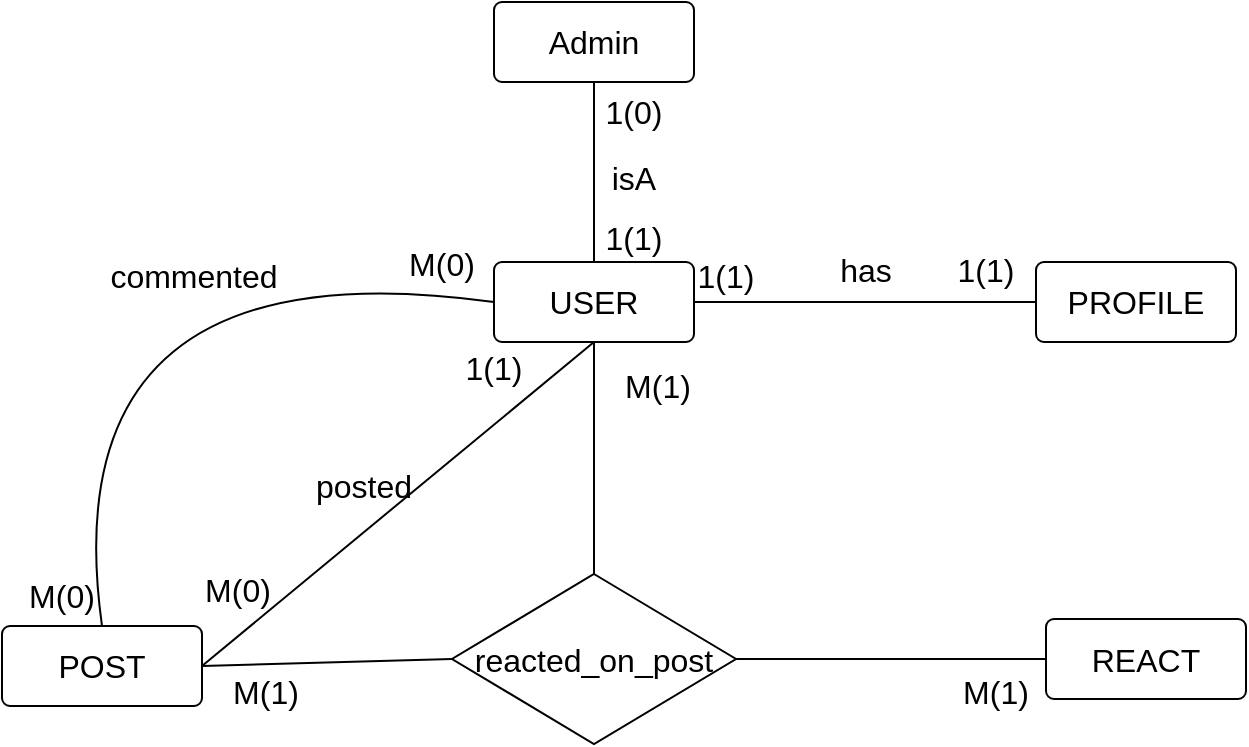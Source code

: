 <mxfile version="22.1.15" type="github" pages="2">
  <diagram name="E/R Diagram" id="e-kSMlQygBdRhabFYkxA">
    <mxGraphModel dx="1275" dy="483" grid="0" gridSize="10" guides="1" tooltips="1" connect="1" arrows="1" fold="1" page="0" pageScale="1" pageWidth="827" pageHeight="1169" math="0" shadow="0">
      <root>
        <mxCell id="0" />
        <mxCell id="1" parent="0" />
        <mxCell id="X_2Rxu_jYfAB1tPDHrxQ-3" value="USER" style="rounded=1;arcSize=10;whiteSpace=wrap;html=1;align=center;fontSize=16;" parent="1" vertex="1">
          <mxGeometry x="16" y="133" width="100" height="40" as="geometry" />
        </mxCell>
        <mxCell id="X_2Rxu_jYfAB1tPDHrxQ-4" value="PROFILE" style="rounded=1;arcSize=10;whiteSpace=wrap;html=1;align=center;fontSize=16;" parent="1" vertex="1">
          <mxGeometry x="287" y="133" width="100" height="40" as="geometry" />
        </mxCell>
        <mxCell id="X_2Rxu_jYfAB1tPDHrxQ-7" value="" style="endArrow=none;html=1;rounded=0;fontSize=12;startSize=8;endSize=8;curved=1;exitX=1;exitY=0.5;exitDx=0;exitDy=0;entryX=0;entryY=0.5;entryDx=0;entryDy=0;" parent="1" source="X_2Rxu_jYfAB1tPDHrxQ-3" target="X_2Rxu_jYfAB1tPDHrxQ-4" edge="1">
          <mxGeometry relative="1" as="geometry">
            <mxPoint x="114" y="266" as="sourcePoint" />
            <mxPoint x="274" y="266" as="targetPoint" />
          </mxGeometry>
        </mxCell>
        <mxCell id="X_2Rxu_jYfAB1tPDHrxQ-8" value="POST" style="rounded=1;arcSize=10;whiteSpace=wrap;html=1;align=center;fontSize=16;" parent="1" vertex="1">
          <mxGeometry x="-230" y="315" width="100" height="40" as="geometry" />
        </mxCell>
        <mxCell id="X_2Rxu_jYfAB1tPDHrxQ-9" value="" style="endArrow=none;html=1;rounded=0;fontSize=12;startSize=8;endSize=8;curved=1;exitX=0.5;exitY=1;exitDx=0;exitDy=0;entryX=1;entryY=0.5;entryDx=0;entryDy=0;" parent="1" source="X_2Rxu_jYfAB1tPDHrxQ-3" target="X_2Rxu_jYfAB1tPDHrxQ-8" edge="1">
          <mxGeometry relative="1" as="geometry">
            <mxPoint x="114" y="266" as="sourcePoint" />
            <mxPoint x="55" y="345" as="targetPoint" />
          </mxGeometry>
        </mxCell>
        <mxCell id="X_2Rxu_jYfAB1tPDHrxQ-10" value="REACT" style="rounded=1;arcSize=10;whiteSpace=wrap;html=1;align=center;fontSize=16;" parent="1" vertex="1">
          <mxGeometry x="292" y="311.5" width="100" height="40" as="geometry" />
        </mxCell>
        <mxCell id="X_2Rxu_jYfAB1tPDHrxQ-26" value="has" style="text;html=1;strokeColor=none;fillColor=none;align=center;verticalAlign=middle;whiteSpace=wrap;rounded=0;fontSize=16;" parent="1" vertex="1">
          <mxGeometry x="172" y="122" width="60" height="30" as="geometry" />
        </mxCell>
        <mxCell id="X_2Rxu_jYfAB1tPDHrxQ-28" value="1(1)" style="text;html=1;strokeColor=none;fillColor=none;align=center;verticalAlign=middle;whiteSpace=wrap;rounded=0;fontSize=16;" parent="1" vertex="1">
          <mxGeometry x="232" y="122" width="60" height="30" as="geometry" />
        </mxCell>
        <mxCell id="X_2Rxu_jYfAB1tPDHrxQ-29" value="1(1)" style="text;html=1;strokeColor=none;fillColor=none;align=center;verticalAlign=middle;whiteSpace=wrap;rounded=0;fontSize=16;" parent="1" vertex="1">
          <mxGeometry x="102" y="125" width="60" height="30" as="geometry" />
        </mxCell>
        <mxCell id="X_2Rxu_jYfAB1tPDHrxQ-30" value="posted" style="text;html=1;strokeColor=none;fillColor=none;align=center;verticalAlign=middle;whiteSpace=wrap;rounded=0;fontSize=16;" parent="1" vertex="1">
          <mxGeometry x="-79" y="230" width="60" height="30" as="geometry" />
        </mxCell>
        <mxCell id="X_2Rxu_jYfAB1tPDHrxQ-31" value="M(0)" style="text;html=1;strokeColor=none;fillColor=none;align=center;verticalAlign=middle;whiteSpace=wrap;rounded=0;fontSize=16;" parent="1" vertex="1">
          <mxGeometry x="-142" y="281.5" width="60" height="30" as="geometry" />
        </mxCell>
        <mxCell id="X_2Rxu_jYfAB1tPDHrxQ-42" value="reacted_on_post" style="shape=rhombus;perimeter=rhombusPerimeter;whiteSpace=wrap;html=1;align=center;fontSize=16;" parent="1" vertex="1">
          <mxGeometry x="-5" y="289" width="142" height="85" as="geometry" />
        </mxCell>
        <mxCell id="X_2Rxu_jYfAB1tPDHrxQ-44" value="" style="endArrow=none;html=1;rounded=0;fontSize=12;startSize=8;endSize=8;curved=1;exitX=1;exitY=0.5;exitDx=0;exitDy=0;entryX=0;entryY=0.5;entryDx=0;entryDy=0;" parent="1" source="X_2Rxu_jYfAB1tPDHrxQ-8" target="X_2Rxu_jYfAB1tPDHrxQ-42" edge="1">
          <mxGeometry relative="1" as="geometry">
            <mxPoint x="-344" y="504" as="sourcePoint" />
            <mxPoint x="-184" y="504" as="targetPoint" />
          </mxGeometry>
        </mxCell>
        <mxCell id="X_2Rxu_jYfAB1tPDHrxQ-45" value="" style="endArrow=none;html=1;rounded=0;fontSize=12;startSize=8;endSize=8;curved=1;exitX=1;exitY=0.5;exitDx=0;exitDy=0;entryX=0;entryY=0.5;entryDx=0;entryDy=0;" parent="1" source="X_2Rxu_jYfAB1tPDHrxQ-42" target="X_2Rxu_jYfAB1tPDHrxQ-10" edge="1">
          <mxGeometry relative="1" as="geometry">
            <mxPoint x="-10" y="355" as="sourcePoint" />
            <mxPoint x="150" y="355" as="targetPoint" />
          </mxGeometry>
        </mxCell>
        <mxCell id="X_2Rxu_jYfAB1tPDHrxQ-48" value="" style="endArrow=none;html=1;rounded=0;fontSize=12;startSize=8;endSize=8;curved=1;exitX=0.5;exitY=0;exitDx=0;exitDy=0;entryX=0.5;entryY=1;entryDx=0;entryDy=0;" parent="1" source="X_2Rxu_jYfAB1tPDHrxQ-42" target="X_2Rxu_jYfAB1tPDHrxQ-3" edge="1">
          <mxGeometry relative="1" as="geometry">
            <mxPoint x="-10" y="355" as="sourcePoint" />
            <mxPoint x="150" y="355" as="targetPoint" />
          </mxGeometry>
        </mxCell>
        <mxCell id="X_2Rxu_jYfAB1tPDHrxQ-50" value="M(1)" style="text;html=1;strokeColor=none;fillColor=none;align=center;verticalAlign=middle;whiteSpace=wrap;rounded=0;fontSize=16;" parent="1" vertex="1">
          <mxGeometry x="-128" y="333" width="60" height="30" as="geometry" />
        </mxCell>
        <mxCell id="X_2Rxu_jYfAB1tPDHrxQ-52" value="M(1)" style="text;html=1;strokeColor=none;fillColor=none;align=center;verticalAlign=middle;whiteSpace=wrap;rounded=0;fontSize=16;" parent="1" vertex="1">
          <mxGeometry x="237" y="333" width="60" height="30" as="geometry" />
        </mxCell>
        <mxCell id="X_2Rxu_jYfAB1tPDHrxQ-53" value="M(1)" style="text;html=1;strokeColor=none;fillColor=none;align=center;verticalAlign=middle;whiteSpace=wrap;rounded=0;fontSize=16;" parent="1" vertex="1">
          <mxGeometry x="68" y="180" width="60" height="30" as="geometry" />
        </mxCell>
        <mxCell id="X_2Rxu_jYfAB1tPDHrxQ-59" value="commented" style="text;html=1;strokeColor=none;fillColor=none;align=center;verticalAlign=middle;whiteSpace=wrap;rounded=0;fontSize=16;" parent="1" vertex="1">
          <mxGeometry x="-164" y="125" width="60" height="30" as="geometry" />
        </mxCell>
        <mxCell id="JVQoJ2h-iukKytFjK1zk-7" value="" style="endArrow=none;html=1;rounded=0;fontSize=12;startSize=8;endSize=8;curved=1;entryX=0;entryY=0.5;entryDx=0;entryDy=0;exitX=0.5;exitY=0;exitDx=0;exitDy=0;" parent="1" source="X_2Rxu_jYfAB1tPDHrxQ-8" target="X_2Rxu_jYfAB1tPDHrxQ-3" edge="1">
          <mxGeometry relative="1" as="geometry">
            <mxPoint x="-234" y="174.44" as="sourcePoint" />
            <mxPoint x="-74" y="174.44" as="targetPoint" />
            <Array as="points">
              <mxPoint x="-207" y="122" />
            </Array>
          </mxGeometry>
        </mxCell>
        <mxCell id="JVQoJ2h-iukKytFjK1zk-9" value="M(0)" style="text;html=1;strokeColor=none;fillColor=none;align=center;verticalAlign=middle;whiteSpace=wrap;rounded=0;fontSize=16;" parent="1" vertex="1">
          <mxGeometry x="-230" y="285" width="60" height="30" as="geometry" />
        </mxCell>
        <mxCell id="JVQoJ2h-iukKytFjK1zk-10" value="M(0)" style="text;html=1;strokeColor=none;fillColor=none;align=center;verticalAlign=middle;whiteSpace=wrap;rounded=0;fontSize=16;" parent="1" vertex="1">
          <mxGeometry x="-40" y="119" width="60" height="30" as="geometry" />
        </mxCell>
        <mxCell id="zRpj0uwyUc6nDoxIozHz-1" value="1(1)" style="text;html=1;strokeColor=none;fillColor=none;align=center;verticalAlign=middle;whiteSpace=wrap;rounded=0;fontSize=16;" parent="1" vertex="1">
          <mxGeometry x="-14" y="171" width="60" height="30" as="geometry" />
        </mxCell>
        <mxCell id="LKgk3-EVIMTc0eAD5UT9-1" value="" style="endArrow=none;html=1;rounded=0;fontSize=12;startSize=8;endSize=8;curved=1;exitX=0.5;exitY=0;exitDx=0;exitDy=0;entryX=0.5;entryY=1;entryDx=0;entryDy=0;" edge="1" parent="1" source="X_2Rxu_jYfAB1tPDHrxQ-3" target="LKgk3-EVIMTc0eAD5UT9-2">
          <mxGeometry relative="1" as="geometry">
            <mxPoint x="1" y="142" as="sourcePoint" />
            <mxPoint x="66" y="65" as="targetPoint" />
          </mxGeometry>
        </mxCell>
        <mxCell id="LKgk3-EVIMTc0eAD5UT9-2" value="Admin" style="rounded=1;arcSize=10;whiteSpace=wrap;html=1;align=center;fontSize=16;" vertex="1" parent="1">
          <mxGeometry x="16" y="3" width="100" height="40" as="geometry" />
        </mxCell>
        <mxCell id="LKgk3-EVIMTc0eAD5UT9-4" value="isA" style="text;html=1;strokeColor=none;fillColor=none;align=center;verticalAlign=middle;whiteSpace=wrap;rounded=0;fontSize=16;" vertex="1" parent="1">
          <mxGeometry x="56" y="76" width="60" height="30" as="geometry" />
        </mxCell>
        <mxCell id="LKgk3-EVIMTc0eAD5UT9-5" value="1(1)" style="text;html=1;strokeColor=none;fillColor=none;align=center;verticalAlign=middle;whiteSpace=wrap;rounded=0;fontSize=16;" vertex="1" parent="1">
          <mxGeometry x="56" y="106" width="60" height="30" as="geometry" />
        </mxCell>
        <mxCell id="LKgk3-EVIMTc0eAD5UT9-6" value="1(0)" style="text;html=1;strokeColor=none;fillColor=none;align=center;verticalAlign=middle;whiteSpace=wrap;rounded=0;fontSize=16;" vertex="1" parent="1">
          <mxGeometry x="56" y="43" width="60" height="30" as="geometry" />
        </mxCell>
      </root>
    </mxGraphModel>
  </diagram>
  <diagram id="opiZXIIFtujCiTkQ10Ds" name="Conceptual diagram">
    <mxGraphModel dx="1635" dy="1082" grid="1" gridSize="10" guides="1" tooltips="1" connect="1" arrows="1" fold="1" page="0" pageScale="1" pageWidth="827" pageHeight="1169" math="0" shadow="0">
      <root>
        <mxCell id="0" />
        <mxCell id="1" parent="0" />
        <mxCell id="zgBivezwztg3z0JNYk4G-1" value="USER" style="shape=table;startSize=30;container=1;collapsible=1;childLayout=tableLayout;fixedRows=1;rowLines=0;fontStyle=1;align=center;resizeLast=1;html=1;fontSize=16;" parent="1" vertex="1">
          <mxGeometry x="94" y="-29" width="180" height="240" as="geometry" />
        </mxCell>
        <mxCell id="zgBivezwztg3z0JNYk4G-2" value="" style="shape=tableRow;horizontal=0;startSize=0;swimlaneHead=0;swimlaneBody=0;fillColor=none;collapsible=0;dropTarget=0;points=[[0,0.5],[1,0.5]];portConstraint=eastwest;top=0;left=0;right=0;bottom=1;fontSize=16;" parent="zgBivezwztg3z0JNYk4G-1" vertex="1">
          <mxGeometry y="30" width="180" height="30" as="geometry" />
        </mxCell>
        <mxCell id="zgBivezwztg3z0JNYk4G-3" value="PK" style="shape=partialRectangle;connectable=0;fillColor=none;top=0;left=0;bottom=0;right=0;fontStyle=1;overflow=hidden;whiteSpace=wrap;html=1;fontSize=16;" parent="zgBivezwztg3z0JNYk4G-2" vertex="1">
          <mxGeometry width="30" height="30" as="geometry">
            <mxRectangle width="30" height="30" as="alternateBounds" />
          </mxGeometry>
        </mxCell>
        <mxCell id="zgBivezwztg3z0JNYk4G-4" value="#user_id" style="shape=partialRectangle;connectable=0;fillColor=none;top=0;left=0;bottom=0;right=0;align=left;spacingLeft=6;fontStyle=5;overflow=hidden;whiteSpace=wrap;html=1;fontSize=16;" parent="zgBivezwztg3z0JNYk4G-2" vertex="1">
          <mxGeometry x="30" width="150" height="30" as="geometry">
            <mxRectangle width="150" height="30" as="alternateBounds" />
          </mxGeometry>
        </mxCell>
        <mxCell id="zgBivezwztg3z0JNYk4G-5" value="" style="shape=tableRow;horizontal=0;startSize=0;swimlaneHead=0;swimlaneBody=0;fillColor=none;collapsible=0;dropTarget=0;points=[[0,0.5],[1,0.5]];portConstraint=eastwest;top=0;left=0;right=0;bottom=0;fontSize=16;" parent="zgBivezwztg3z0JNYk4G-1" vertex="1">
          <mxGeometry y="60" width="180" height="30" as="geometry" />
        </mxCell>
        <mxCell id="zgBivezwztg3z0JNYk4G-6" value="" style="shape=partialRectangle;connectable=0;fillColor=none;top=0;left=0;bottom=0;right=0;editable=1;overflow=hidden;whiteSpace=wrap;html=1;fontSize=16;" parent="zgBivezwztg3z0JNYk4G-5" vertex="1">
          <mxGeometry width="30" height="30" as="geometry">
            <mxRectangle width="30" height="30" as="alternateBounds" />
          </mxGeometry>
        </mxCell>
        <mxCell id="zgBivezwztg3z0JNYk4G-7" value="email" style="shape=partialRectangle;connectable=0;fillColor=none;top=0;left=0;bottom=0;right=0;align=left;spacingLeft=6;overflow=hidden;whiteSpace=wrap;html=1;fontSize=16;" parent="zgBivezwztg3z0JNYk4G-5" vertex="1">
          <mxGeometry x="30" width="150" height="30" as="geometry">
            <mxRectangle width="150" height="30" as="alternateBounds" />
          </mxGeometry>
        </mxCell>
        <mxCell id="zgBivezwztg3z0JNYk4G-8" value="" style="shape=tableRow;horizontal=0;startSize=0;swimlaneHead=0;swimlaneBody=0;fillColor=none;collapsible=0;dropTarget=0;points=[[0,0.5],[1,0.5]];portConstraint=eastwest;top=0;left=0;right=0;bottom=0;fontSize=16;" parent="zgBivezwztg3z0JNYk4G-1" vertex="1">
          <mxGeometry y="90" width="180" height="30" as="geometry" />
        </mxCell>
        <mxCell id="zgBivezwztg3z0JNYk4G-9" value="" style="shape=partialRectangle;connectable=0;fillColor=none;top=0;left=0;bottom=0;right=0;editable=1;overflow=hidden;whiteSpace=wrap;html=1;fontSize=16;" parent="zgBivezwztg3z0JNYk4G-8" vertex="1">
          <mxGeometry width="30" height="30" as="geometry">
            <mxRectangle width="30" height="30" as="alternateBounds" />
          </mxGeometry>
        </mxCell>
        <mxCell id="zgBivezwztg3z0JNYk4G-10" value="username" style="shape=partialRectangle;connectable=0;fillColor=none;top=0;left=0;bottom=0;right=0;align=left;spacingLeft=6;overflow=hidden;whiteSpace=wrap;html=1;fontSize=16;" parent="zgBivezwztg3z0JNYk4G-8" vertex="1">
          <mxGeometry x="30" width="150" height="30" as="geometry">
            <mxRectangle width="150" height="30" as="alternateBounds" />
          </mxGeometry>
        </mxCell>
        <mxCell id="zgBivezwztg3z0JNYk4G-11" value="" style="shape=tableRow;horizontal=0;startSize=0;swimlaneHead=0;swimlaneBody=0;fillColor=none;collapsible=0;dropTarget=0;points=[[0,0.5],[1,0.5]];portConstraint=eastwest;top=0;left=0;right=0;bottom=0;fontSize=16;" parent="zgBivezwztg3z0JNYk4G-1" vertex="1">
          <mxGeometry y="120" width="180" height="30" as="geometry" />
        </mxCell>
        <mxCell id="zgBivezwztg3z0JNYk4G-12" value="" style="shape=partialRectangle;connectable=0;fillColor=none;top=0;left=0;bottom=0;right=0;editable=1;overflow=hidden;whiteSpace=wrap;html=1;fontSize=16;" parent="zgBivezwztg3z0JNYk4G-11" vertex="1">
          <mxGeometry width="30" height="30" as="geometry">
            <mxRectangle width="30" height="30" as="alternateBounds" />
          </mxGeometry>
        </mxCell>
        <mxCell id="zgBivezwztg3z0JNYk4G-13" value="password" style="shape=partialRectangle;connectable=0;fillColor=none;top=0;left=0;bottom=0;right=0;align=left;spacingLeft=6;overflow=hidden;whiteSpace=wrap;html=1;fontSize=16;" parent="zgBivezwztg3z0JNYk4G-11" vertex="1">
          <mxGeometry x="30" width="150" height="30" as="geometry">
            <mxRectangle width="150" height="30" as="alternateBounds" />
          </mxGeometry>
        </mxCell>
        <mxCell id="zgBivezwztg3z0JNYk4G-15" value="" style="shape=tableRow;horizontal=0;startSize=0;swimlaneHead=0;swimlaneBody=0;fillColor=none;collapsible=0;dropTarget=0;points=[[0,0.5],[1,0.5]];portConstraint=eastwest;top=0;left=0;right=0;bottom=0;fontSize=16;" parent="zgBivezwztg3z0JNYk4G-1" vertex="1">
          <mxGeometry y="150" width="180" height="30" as="geometry" />
        </mxCell>
        <mxCell id="zgBivezwztg3z0JNYk4G-16" value="" style="shape=partialRectangle;connectable=0;fillColor=none;top=0;left=0;bottom=0;right=0;editable=1;overflow=hidden;fontSize=16;" parent="zgBivezwztg3z0JNYk4G-15" vertex="1">
          <mxGeometry width="30" height="30" as="geometry">
            <mxRectangle width="30" height="30" as="alternateBounds" />
          </mxGeometry>
        </mxCell>
        <mxCell id="zgBivezwztg3z0JNYk4G-17" value="phone_number" style="shape=partialRectangle;connectable=0;fillColor=none;top=0;left=0;bottom=0;right=0;align=left;spacingLeft=6;overflow=hidden;fontSize=16;" parent="zgBivezwztg3z0JNYk4G-15" vertex="1">
          <mxGeometry x="30" width="150" height="30" as="geometry">
            <mxRectangle width="150" height="30" as="alternateBounds" />
          </mxGeometry>
        </mxCell>
        <mxCell id="zgBivezwztg3z0JNYk4G-23" value="" style="shape=tableRow;horizontal=0;startSize=0;swimlaneHead=0;swimlaneBody=0;fillColor=none;collapsible=0;dropTarget=0;points=[[0,0.5],[1,0.5]];portConstraint=eastwest;top=0;left=0;right=0;bottom=0;fontSize=16;" parent="zgBivezwztg3z0JNYk4G-1" vertex="1">
          <mxGeometry y="180" width="180" height="30" as="geometry" />
        </mxCell>
        <mxCell id="zgBivezwztg3z0JNYk4G-24" value="" style="shape=partialRectangle;connectable=0;fillColor=none;top=0;left=0;bottom=0;right=0;editable=1;overflow=hidden;fontSize=16;" parent="zgBivezwztg3z0JNYk4G-23" vertex="1">
          <mxGeometry width="30" height="30" as="geometry">
            <mxRectangle width="30" height="30" as="alternateBounds" />
          </mxGeometry>
        </mxCell>
        <mxCell id="zgBivezwztg3z0JNYk4G-25" value="birth_date" style="shape=partialRectangle;connectable=0;fillColor=none;top=0;left=0;bottom=0;right=0;align=left;spacingLeft=6;overflow=hidden;fontSize=16;" parent="zgBivezwztg3z0JNYk4G-23" vertex="1">
          <mxGeometry x="30" width="150" height="30" as="geometry">
            <mxRectangle width="150" height="30" as="alternateBounds" />
          </mxGeometry>
        </mxCell>
        <mxCell id="zgBivezwztg3z0JNYk4G-27" value="" style="shape=tableRow;horizontal=0;startSize=0;swimlaneHead=0;swimlaneBody=0;fillColor=none;collapsible=0;dropTarget=0;points=[[0,0.5],[1,0.5]];portConstraint=eastwest;top=0;left=0;right=0;bottom=0;fontSize=16;" parent="zgBivezwztg3z0JNYk4G-1" vertex="1">
          <mxGeometry y="210" width="180" height="30" as="geometry" />
        </mxCell>
        <mxCell id="zgBivezwztg3z0JNYk4G-28" value="" style="shape=partialRectangle;connectable=0;fillColor=none;top=0;left=0;bottom=0;right=0;editable=1;overflow=hidden;fontSize=16;" parent="zgBivezwztg3z0JNYk4G-27" vertex="1">
          <mxGeometry width="30" height="30" as="geometry">
            <mxRectangle width="30" height="30" as="alternateBounds" />
          </mxGeometry>
        </mxCell>
        <mxCell id="zgBivezwztg3z0JNYk4G-29" value="sing_up_date" style="shape=partialRectangle;connectable=0;fillColor=none;top=0;left=0;bottom=0;right=0;align=left;spacingLeft=6;overflow=hidden;fontSize=16;" parent="zgBivezwztg3z0JNYk4G-27" vertex="1">
          <mxGeometry x="30" width="150" height="30" as="geometry">
            <mxRectangle width="150" height="30" as="alternateBounds" />
          </mxGeometry>
        </mxCell>
        <mxCell id="zgBivezwztg3z0JNYk4G-30" value="PROFILE" style="shape=table;startSize=30;container=1;collapsible=1;childLayout=tableLayout;fixedRows=1;rowLines=0;fontStyle=1;align=center;resizeLast=1;html=1;fontSize=16;" parent="1" vertex="1">
          <mxGeometry x="527" y="-29" width="180" height="180" as="geometry" />
        </mxCell>
        <mxCell id="zgBivezwztg3z0JNYk4G-31" value="" style="shape=tableRow;horizontal=0;startSize=0;swimlaneHead=0;swimlaneBody=0;fillColor=none;collapsible=0;dropTarget=0;points=[[0,0.5],[1,0.5]];portConstraint=eastwest;top=0;left=0;right=0;bottom=1;fontSize=16;" parent="zgBivezwztg3z0JNYk4G-30" vertex="1">
          <mxGeometry y="30" width="180" height="30" as="geometry" />
        </mxCell>
        <mxCell id="zgBivezwztg3z0JNYk4G-32" value="PK" style="shape=partialRectangle;connectable=0;fillColor=none;top=0;left=0;bottom=0;right=0;fontStyle=1;overflow=hidden;whiteSpace=wrap;html=1;fontSize=16;" parent="zgBivezwztg3z0JNYk4G-31" vertex="1">
          <mxGeometry width="30" height="30" as="geometry">
            <mxRectangle width="30" height="30" as="alternateBounds" />
          </mxGeometry>
        </mxCell>
        <mxCell id="zgBivezwztg3z0JNYk4G-33" value="#profile_id" style="shape=partialRectangle;connectable=0;fillColor=none;top=0;left=0;bottom=0;right=0;align=left;spacingLeft=6;fontStyle=5;overflow=hidden;whiteSpace=wrap;html=1;fontSize=16;" parent="zgBivezwztg3z0JNYk4G-31" vertex="1">
          <mxGeometry x="30" width="150" height="30" as="geometry">
            <mxRectangle width="150" height="30" as="alternateBounds" />
          </mxGeometry>
        </mxCell>
        <mxCell id="zgBivezwztg3z0JNYk4G-44" value="" style="shape=tableRow;horizontal=0;startSize=0;swimlaneHead=0;swimlaneBody=0;fillColor=none;collapsible=0;dropTarget=0;points=[[0,0.5],[1,0.5]];portConstraint=eastwest;top=0;left=0;right=0;bottom=0;fontSize=16;" parent="zgBivezwztg3z0JNYk4G-30" vertex="1">
          <mxGeometry y="60" width="180" height="30" as="geometry" />
        </mxCell>
        <mxCell id="zgBivezwztg3z0JNYk4G-45" value="FK" style="shape=partialRectangle;connectable=0;fillColor=none;top=0;left=0;bottom=0;right=0;fontStyle=0;overflow=hidden;whiteSpace=wrap;html=1;fontSize=16;" parent="zgBivezwztg3z0JNYk4G-44" vertex="1">
          <mxGeometry width="30" height="30" as="geometry">
            <mxRectangle width="30" height="30" as="alternateBounds" />
          </mxGeometry>
        </mxCell>
        <mxCell id="zgBivezwztg3z0JNYk4G-46" value="user_id" style="shape=partialRectangle;connectable=0;fillColor=none;top=0;left=0;bottom=0;right=0;align=left;spacingLeft=6;fontStyle=0;overflow=hidden;whiteSpace=wrap;html=1;fontSize=16;" parent="zgBivezwztg3z0JNYk4G-44" vertex="1">
          <mxGeometry x="30" width="150" height="30" as="geometry">
            <mxRectangle width="150" height="30" as="alternateBounds" />
          </mxGeometry>
        </mxCell>
        <mxCell id="zgBivezwztg3z0JNYk4G-37" value="" style="shape=tableRow;horizontal=0;startSize=0;swimlaneHead=0;swimlaneBody=0;fillColor=none;collapsible=0;dropTarget=0;points=[[0,0.5],[1,0.5]];portConstraint=eastwest;top=0;left=0;right=0;bottom=0;fontSize=16;" parent="zgBivezwztg3z0JNYk4G-30" vertex="1">
          <mxGeometry y="90" width="180" height="30" as="geometry" />
        </mxCell>
        <mxCell id="zgBivezwztg3z0JNYk4G-38" value="" style="shape=partialRectangle;connectable=0;fillColor=none;top=0;left=0;bottom=0;right=0;editable=1;overflow=hidden;whiteSpace=wrap;html=1;fontSize=16;" parent="zgBivezwztg3z0JNYk4G-37" vertex="1">
          <mxGeometry width="30" height="30" as="geometry">
            <mxRectangle width="30" height="30" as="alternateBounds" />
          </mxGeometry>
        </mxCell>
        <mxCell id="zgBivezwztg3z0JNYk4G-39" value="profile_pic" style="shape=partialRectangle;connectable=0;fillColor=none;top=0;left=0;bottom=0;right=0;align=left;spacingLeft=6;overflow=hidden;whiteSpace=wrap;html=1;fontSize=16;" parent="zgBivezwztg3z0JNYk4G-37" vertex="1">
          <mxGeometry x="30" width="150" height="30" as="geometry">
            <mxRectangle width="150" height="30" as="alternateBounds" />
          </mxGeometry>
        </mxCell>
        <mxCell id="zgBivezwztg3z0JNYk4G-48" value="" style="shape=tableRow;horizontal=0;startSize=0;swimlaneHead=0;swimlaneBody=0;fillColor=none;collapsible=0;dropTarget=0;points=[[0,0.5],[1,0.5]];portConstraint=eastwest;top=0;left=0;right=0;bottom=0;fontSize=16;" parent="zgBivezwztg3z0JNYk4G-30" vertex="1">
          <mxGeometry y="120" width="180" height="30" as="geometry" />
        </mxCell>
        <mxCell id="zgBivezwztg3z0JNYk4G-49" value="" style="shape=partialRectangle;connectable=0;fillColor=none;top=0;left=0;bottom=0;right=0;editable=1;overflow=hidden;fontSize=16;" parent="zgBivezwztg3z0JNYk4G-48" vertex="1">
          <mxGeometry width="30" height="30" as="geometry">
            <mxRectangle width="30" height="30" as="alternateBounds" />
          </mxGeometry>
        </mxCell>
        <mxCell id="zgBivezwztg3z0JNYk4G-50" value="cover_pic" style="shape=partialRectangle;connectable=0;fillColor=none;top=0;left=0;bottom=0;right=0;align=left;spacingLeft=6;overflow=hidden;fontSize=16;" parent="zgBivezwztg3z0JNYk4G-48" vertex="1">
          <mxGeometry x="30" width="150" height="30" as="geometry">
            <mxRectangle width="150" height="30" as="alternateBounds" />
          </mxGeometry>
        </mxCell>
        <mxCell id="zgBivezwztg3z0JNYk4G-40" value="" style="shape=tableRow;horizontal=0;startSize=0;swimlaneHead=0;swimlaneBody=0;fillColor=none;collapsible=0;dropTarget=0;points=[[0,0.5],[1,0.5]];portConstraint=eastwest;top=0;left=0;right=0;bottom=0;fontSize=16;" parent="zgBivezwztg3z0JNYk4G-30" vertex="1">
          <mxGeometry y="150" width="180" height="30" as="geometry" />
        </mxCell>
        <mxCell id="zgBivezwztg3z0JNYk4G-41" value="" style="shape=partialRectangle;connectable=0;fillColor=none;top=0;left=0;bottom=0;right=0;editable=1;overflow=hidden;whiteSpace=wrap;html=1;fontSize=16;" parent="zgBivezwztg3z0JNYk4G-40" vertex="1">
          <mxGeometry width="30" height="30" as="geometry">
            <mxRectangle width="30" height="30" as="alternateBounds" />
          </mxGeometry>
        </mxCell>
        <mxCell id="zgBivezwztg3z0JNYk4G-42" value="bio" style="shape=partialRectangle;connectable=0;fillColor=none;top=0;left=0;bottom=0;right=0;align=left;spacingLeft=6;overflow=hidden;whiteSpace=wrap;html=1;fontSize=16;" parent="zgBivezwztg3z0JNYk4G-40" vertex="1">
          <mxGeometry x="30" width="150" height="30" as="geometry">
            <mxRectangle width="150" height="30" as="alternateBounds" />
          </mxGeometry>
        </mxCell>
        <mxCell id="zgBivezwztg3z0JNYk4G-51" value="" style="endArrow=none;html=1;rounded=0;fontSize=12;startSize=8;endSize=8;curved=1;entryX=0;entryY=0.5;entryDx=0;entryDy=0;exitX=1;exitY=0.5;exitDx=0;exitDy=0;" parent="1" source="zgBivezwztg3z0JNYk4G-2" target="zgBivezwztg3z0JNYk4G-31" edge="1">
          <mxGeometry relative="1" as="geometry">
            <mxPoint x="130" y="76" as="sourcePoint" />
            <mxPoint x="290" y="76" as="targetPoint" />
          </mxGeometry>
        </mxCell>
        <mxCell id="zgBivezwztg3z0JNYk4G-53" value="X" style="text;html=1;strokeColor=none;fillColor=none;align=center;verticalAlign=middle;whiteSpace=wrap;rounded=0;fontSize=20;spacing=2;" parent="1" vertex="1">
          <mxGeometry x="495" y="3" width="60" height="30" as="geometry" />
        </mxCell>
        <mxCell id="pfiglTzFrnK8lW_CnNaW-1" value="POST" style="shape=table;startSize=30;container=1;collapsible=1;childLayout=tableLayout;fixedRows=1;rowLines=0;fontStyle=1;align=center;resizeLast=1;html=1;fontSize=16;" parent="1" vertex="1">
          <mxGeometry x="-330" y="262" width="180" height="180" as="geometry" />
        </mxCell>
        <mxCell id="pfiglTzFrnK8lW_CnNaW-2" value="" style="shape=tableRow;horizontal=0;startSize=0;swimlaneHead=0;swimlaneBody=0;fillColor=none;collapsible=0;dropTarget=0;points=[[0,0.5],[1,0.5]];portConstraint=eastwest;top=0;left=0;right=0;bottom=1;fontSize=16;" parent="pfiglTzFrnK8lW_CnNaW-1" vertex="1">
          <mxGeometry y="30" width="180" height="30" as="geometry" />
        </mxCell>
        <mxCell id="pfiglTzFrnK8lW_CnNaW-3" value="PK" style="shape=partialRectangle;connectable=0;fillColor=none;top=0;left=0;bottom=0;right=0;fontStyle=1;overflow=hidden;whiteSpace=wrap;html=1;fontSize=16;" parent="pfiglTzFrnK8lW_CnNaW-2" vertex="1">
          <mxGeometry width="30" height="30" as="geometry">
            <mxRectangle width="30" height="30" as="alternateBounds" />
          </mxGeometry>
        </mxCell>
        <mxCell id="pfiglTzFrnK8lW_CnNaW-4" value="#post_id" style="shape=partialRectangle;connectable=0;fillColor=none;top=0;left=0;bottom=0;right=0;align=left;spacingLeft=6;fontStyle=5;overflow=hidden;whiteSpace=wrap;html=1;fontSize=16;" parent="pfiglTzFrnK8lW_CnNaW-2" vertex="1">
          <mxGeometry x="30" width="150" height="30" as="geometry">
            <mxRectangle width="150" height="30" as="alternateBounds" />
          </mxGeometry>
        </mxCell>
        <mxCell id="pfiglTzFrnK8lW_CnNaW-15" value="" style="shape=tableRow;horizontal=0;startSize=0;swimlaneHead=0;swimlaneBody=0;fillColor=none;collapsible=0;dropTarget=0;points=[[0,0.5],[1,0.5]];portConstraint=eastwest;top=0;left=0;right=0;bottom=0;fontSize=16;" parent="pfiglTzFrnK8lW_CnNaW-1" vertex="1">
          <mxGeometry y="60" width="180" height="30" as="geometry" />
        </mxCell>
        <mxCell id="pfiglTzFrnK8lW_CnNaW-16" value="FK" style="shape=partialRectangle;connectable=0;fillColor=none;top=0;left=0;bottom=0;right=0;fontStyle=0;overflow=hidden;whiteSpace=wrap;html=1;fontSize=16;" parent="pfiglTzFrnK8lW_CnNaW-15" vertex="1">
          <mxGeometry width="30" height="30" as="geometry">
            <mxRectangle width="30" height="30" as="alternateBounds" />
          </mxGeometry>
        </mxCell>
        <mxCell id="pfiglTzFrnK8lW_CnNaW-17" value="user_id" style="shape=partialRectangle;connectable=0;fillColor=none;top=0;left=0;bottom=0;right=0;align=left;spacingLeft=6;fontStyle=0;overflow=hidden;whiteSpace=wrap;html=1;fontSize=16;" parent="pfiglTzFrnK8lW_CnNaW-15" vertex="1">
          <mxGeometry x="30" width="150" height="30" as="geometry">
            <mxRectangle width="150" height="30" as="alternateBounds" />
          </mxGeometry>
        </mxCell>
        <mxCell id="E0z2lbYZphScqMj4fw0K-27" value="" style="shape=tableRow;horizontal=0;startSize=0;swimlaneHead=0;swimlaneBody=0;fillColor=none;collapsible=0;dropTarget=0;points=[[0,0.5],[1,0.5]];portConstraint=eastwest;top=0;left=0;right=0;bottom=0;fontSize=16;" parent="pfiglTzFrnK8lW_CnNaW-1" vertex="1">
          <mxGeometry y="90" width="180" height="30" as="geometry" />
        </mxCell>
        <mxCell id="E0z2lbYZphScqMj4fw0K-28" value="" style="shape=partialRectangle;connectable=0;fillColor=none;top=0;left=0;bottom=0;right=0;editable=1;overflow=hidden;fontSize=16;" parent="E0z2lbYZphScqMj4fw0K-27" vertex="1">
          <mxGeometry width="30" height="30" as="geometry">
            <mxRectangle width="30" height="30" as="alternateBounds" />
          </mxGeometry>
        </mxCell>
        <mxCell id="E0z2lbYZphScqMj4fw0K-29" value="post_description" style="shape=partialRectangle;connectable=0;fillColor=none;top=0;left=0;bottom=0;right=0;align=left;spacingLeft=6;overflow=hidden;fontSize=16;" parent="E0z2lbYZphScqMj4fw0K-27" vertex="1">
          <mxGeometry x="30" width="150" height="30" as="geometry">
            <mxRectangle width="150" height="30" as="alternateBounds" />
          </mxGeometry>
        </mxCell>
        <mxCell id="pfiglTzFrnK8lW_CnNaW-5" value="" style="shape=tableRow;horizontal=0;startSize=0;swimlaneHead=0;swimlaneBody=0;fillColor=none;collapsible=0;dropTarget=0;points=[[0,0.5],[1,0.5]];portConstraint=eastwest;top=0;left=0;right=0;bottom=0;fontSize=16;" parent="pfiglTzFrnK8lW_CnNaW-1" vertex="1">
          <mxGeometry y="120" width="180" height="30" as="geometry" />
        </mxCell>
        <mxCell id="pfiglTzFrnK8lW_CnNaW-6" value="" style="shape=partialRectangle;connectable=0;fillColor=none;top=0;left=0;bottom=0;right=0;editable=1;overflow=hidden;whiteSpace=wrap;html=1;fontSize=16;" parent="pfiglTzFrnK8lW_CnNaW-5" vertex="1">
          <mxGeometry width="30" height="30" as="geometry">
            <mxRectangle width="30" height="30" as="alternateBounds" />
          </mxGeometry>
        </mxCell>
        <mxCell id="pfiglTzFrnK8lW_CnNaW-7" value="post_pic" style="shape=partialRectangle;connectable=0;fillColor=none;top=0;left=0;bottom=0;right=0;align=left;spacingLeft=6;overflow=hidden;whiteSpace=wrap;html=1;fontSize=16;" parent="pfiglTzFrnK8lW_CnNaW-5" vertex="1">
          <mxGeometry x="30" width="150" height="30" as="geometry">
            <mxRectangle width="150" height="30" as="alternateBounds" />
          </mxGeometry>
        </mxCell>
        <mxCell id="pfiglTzFrnK8lW_CnNaW-8" value="" style="shape=tableRow;horizontal=0;startSize=0;swimlaneHead=0;swimlaneBody=0;fillColor=none;collapsible=0;dropTarget=0;points=[[0,0.5],[1,0.5]];portConstraint=eastwest;top=0;left=0;right=0;bottom=0;fontSize=16;" parent="pfiglTzFrnK8lW_CnNaW-1" vertex="1">
          <mxGeometry y="150" width="180" height="30" as="geometry" />
        </mxCell>
        <mxCell id="pfiglTzFrnK8lW_CnNaW-9" value="" style="shape=partialRectangle;connectable=0;fillColor=none;top=0;left=0;bottom=0;right=0;editable=1;overflow=hidden;whiteSpace=wrap;html=1;fontSize=16;" parent="pfiglTzFrnK8lW_CnNaW-8" vertex="1">
          <mxGeometry width="30" height="30" as="geometry">
            <mxRectangle width="30" height="30" as="alternateBounds" />
          </mxGeometry>
        </mxCell>
        <mxCell id="pfiglTzFrnK8lW_CnNaW-10" value="post_date" style="shape=partialRectangle;connectable=0;fillColor=none;top=0;left=0;bottom=0;right=0;align=left;spacingLeft=6;overflow=hidden;whiteSpace=wrap;html=1;fontSize=16;" parent="pfiglTzFrnK8lW_CnNaW-8" vertex="1">
          <mxGeometry x="30" width="150" height="30" as="geometry">
            <mxRectangle width="150" height="30" as="alternateBounds" />
          </mxGeometry>
        </mxCell>
        <mxCell id="E0z2lbYZphScqMj4fw0K-1" value="COMMENT" style="shape=table;startSize=30;container=1;collapsible=1;childLayout=tableLayout;fixedRows=1;rowLines=0;fontStyle=1;align=center;resizeLast=1;html=1;fontSize=16;" parent="1" vertex="1">
          <mxGeometry x="-330" y="-29" width="180" height="176.438" as="geometry" />
        </mxCell>
        <mxCell id="E0z2lbYZphScqMj4fw0K-2" value="" style="shape=tableRow;horizontal=0;startSize=0;swimlaneHead=0;swimlaneBody=0;fillColor=none;collapsible=0;dropTarget=0;points=[[0,0.5],[1,0.5]];portConstraint=eastwest;top=0;left=0;right=0;bottom=1;fontSize=16;" parent="E0z2lbYZphScqMj4fw0K-1" vertex="1">
          <mxGeometry y="30" width="180" height="30" as="geometry" />
        </mxCell>
        <mxCell id="E0z2lbYZphScqMj4fw0K-3" value="PK" style="shape=partialRectangle;connectable=0;fillColor=none;top=0;left=0;bottom=0;right=0;fontStyle=1;overflow=hidden;whiteSpace=wrap;html=1;fontSize=16;" parent="E0z2lbYZphScqMj4fw0K-2" vertex="1">
          <mxGeometry width="30" height="30" as="geometry">
            <mxRectangle width="30" height="30" as="alternateBounds" />
          </mxGeometry>
        </mxCell>
        <mxCell id="E0z2lbYZphScqMj4fw0K-4" value="#comm_id" style="shape=partialRectangle;connectable=0;fillColor=none;top=0;left=0;bottom=0;right=0;align=left;spacingLeft=6;fontStyle=5;overflow=hidden;whiteSpace=wrap;html=1;fontSize=16;" parent="E0z2lbYZphScqMj4fw0K-2" vertex="1">
          <mxGeometry x="30" width="150" height="30" as="geometry">
            <mxRectangle width="150" height="30" as="alternateBounds" />
          </mxGeometry>
        </mxCell>
        <mxCell id="E0z2lbYZphScqMj4fw0K-15" value="" style="shape=tableRow;horizontal=0;startSize=0;swimlaneHead=0;swimlaneBody=0;fillColor=none;collapsible=0;dropTarget=0;points=[[0,0.5],[1,0.5]];portConstraint=eastwest;top=0;left=0;right=0;bottom=0;fontSize=16;" parent="E0z2lbYZphScqMj4fw0K-1" vertex="1">
          <mxGeometry y="60" width="180" height="30" as="geometry" />
        </mxCell>
        <mxCell id="E0z2lbYZphScqMj4fw0K-16" value="FK" style="shape=partialRectangle;connectable=0;fillColor=none;top=0;left=0;bottom=0;right=0;fontStyle=0;overflow=hidden;whiteSpace=wrap;html=1;fontSize=16;" parent="E0z2lbYZphScqMj4fw0K-15" vertex="1">
          <mxGeometry width="30" height="30" as="geometry">
            <mxRectangle width="30" height="30" as="alternateBounds" />
          </mxGeometry>
        </mxCell>
        <mxCell id="E0z2lbYZphScqMj4fw0K-17" value="user_id" style="shape=partialRectangle;connectable=0;fillColor=none;top=0;left=0;bottom=0;right=0;align=left;spacingLeft=6;fontStyle=0;overflow=hidden;whiteSpace=wrap;html=1;fontSize=16;" parent="E0z2lbYZphScqMj4fw0K-15" vertex="1">
          <mxGeometry x="30" width="150" height="30" as="geometry">
            <mxRectangle width="150" height="30" as="alternateBounds" />
          </mxGeometry>
        </mxCell>
        <mxCell id="E0z2lbYZphScqMj4fw0K-19" value="" style="shape=tableRow;horizontal=0;startSize=0;swimlaneHead=0;swimlaneBody=0;fillColor=none;collapsible=0;dropTarget=0;points=[[0,0.5],[1,0.5]];portConstraint=eastwest;top=0;left=0;right=0;bottom=0;fontSize=16;" parent="E0z2lbYZphScqMj4fw0K-1" vertex="1">
          <mxGeometry y="90" width="180" height="30" as="geometry" />
        </mxCell>
        <mxCell id="E0z2lbYZphScqMj4fw0K-20" value="FK" style="shape=partialRectangle;connectable=0;fillColor=none;top=0;left=0;bottom=0;right=0;fontStyle=0;overflow=hidden;whiteSpace=wrap;html=1;fontSize=16;" parent="E0z2lbYZphScqMj4fw0K-19" vertex="1">
          <mxGeometry width="30" height="30" as="geometry">
            <mxRectangle width="30" height="30" as="alternateBounds" />
          </mxGeometry>
        </mxCell>
        <mxCell id="E0z2lbYZphScqMj4fw0K-21" value="post_id" style="shape=partialRectangle;connectable=0;fillColor=none;top=0;left=0;bottom=0;right=0;align=left;spacingLeft=6;fontStyle=0;overflow=hidden;whiteSpace=wrap;html=1;fontSize=16;" parent="E0z2lbYZphScqMj4fw0K-19" vertex="1">
          <mxGeometry x="30" width="150" height="30" as="geometry">
            <mxRectangle width="150" height="30" as="alternateBounds" />
          </mxGeometry>
        </mxCell>
        <mxCell id="E0z2lbYZphScqMj4fw0K-5" value="" style="shape=tableRow;horizontal=0;startSize=0;swimlaneHead=0;swimlaneBody=0;fillColor=none;collapsible=0;dropTarget=0;points=[[0,0.5],[1,0.5]];portConstraint=eastwest;top=0;left=0;right=0;bottom=0;fontSize=16;" parent="E0z2lbYZphScqMj4fw0K-1" vertex="1">
          <mxGeometry y="120" width="180" height="26" as="geometry" />
        </mxCell>
        <mxCell id="E0z2lbYZphScqMj4fw0K-6" value="" style="shape=partialRectangle;connectable=0;fillColor=none;top=0;left=0;bottom=0;right=0;editable=1;overflow=hidden;whiteSpace=wrap;html=1;fontSize=16;" parent="E0z2lbYZphScqMj4fw0K-5" vertex="1">
          <mxGeometry width="30" height="26" as="geometry">
            <mxRectangle width="30" height="26" as="alternateBounds" />
          </mxGeometry>
        </mxCell>
        <mxCell id="E0z2lbYZphScqMj4fw0K-7" value="com_content" style="shape=partialRectangle;connectable=0;fillColor=none;top=0;left=0;bottom=0;right=0;align=left;spacingLeft=6;overflow=hidden;whiteSpace=wrap;html=1;fontSize=16;" parent="E0z2lbYZphScqMj4fw0K-5" vertex="1">
          <mxGeometry x="30" width="150" height="26" as="geometry">
            <mxRectangle width="150" height="26" as="alternateBounds" />
          </mxGeometry>
        </mxCell>
        <mxCell id="E0z2lbYZphScqMj4fw0K-11" value="" style="shape=tableRow;horizontal=0;startSize=0;swimlaneHead=0;swimlaneBody=0;fillColor=none;collapsible=0;dropTarget=0;points=[[0,0.5],[1,0.5]];portConstraint=eastwest;top=0;left=0;right=0;bottom=0;fontSize=16;" parent="E0z2lbYZphScqMj4fw0K-1" vertex="1">
          <mxGeometry y="146" width="180" height="30" as="geometry" />
        </mxCell>
        <mxCell id="E0z2lbYZphScqMj4fw0K-12" value="" style="shape=partialRectangle;connectable=0;fillColor=none;top=0;left=0;bottom=0;right=0;editable=1;overflow=hidden;whiteSpace=wrap;html=1;fontSize=16;" parent="E0z2lbYZphScqMj4fw0K-11" vertex="1">
          <mxGeometry width="30" height="30" as="geometry">
            <mxRectangle width="30" height="30" as="alternateBounds" />
          </mxGeometry>
        </mxCell>
        <mxCell id="E0z2lbYZphScqMj4fw0K-13" value="com_date" style="shape=partialRectangle;connectable=0;fillColor=none;top=0;left=0;bottom=0;right=0;align=left;spacingLeft=6;overflow=hidden;whiteSpace=wrap;html=1;fontSize=16;" parent="E0z2lbYZphScqMj4fw0K-11" vertex="1">
          <mxGeometry x="30" width="150" height="30" as="geometry">
            <mxRectangle width="150" height="30" as="alternateBounds" />
          </mxGeometry>
        </mxCell>
        <mxCell id="oMwCgnd7DUCWumNRikBZ-7" value="REACT" style="shape=table;startSize=30;container=1;collapsible=1;childLayout=tableLayout;fixedRows=1;rowLines=0;fontStyle=1;align=center;resizeLast=1;html=1;fontSize=16;" parent="1" vertex="1">
          <mxGeometry x="290" y="472" width="180" height="150" as="geometry" />
        </mxCell>
        <mxCell id="oMwCgnd7DUCWumNRikBZ-8" value="" style="shape=tableRow;horizontal=0;startSize=0;swimlaneHead=0;swimlaneBody=0;fillColor=none;collapsible=0;dropTarget=0;points=[[0,0.5],[1,0.5]];portConstraint=eastwest;top=0;left=0;right=0;bottom=1;fontSize=16;" parent="oMwCgnd7DUCWumNRikBZ-7" vertex="1">
          <mxGeometry y="30" width="180" height="30" as="geometry" />
        </mxCell>
        <mxCell id="oMwCgnd7DUCWumNRikBZ-9" value="PK" style="shape=partialRectangle;connectable=0;fillColor=none;top=0;left=0;bottom=0;right=0;fontStyle=1;overflow=hidden;whiteSpace=wrap;html=1;fontSize=16;" parent="oMwCgnd7DUCWumNRikBZ-8" vertex="1">
          <mxGeometry width="30" height="30" as="geometry">
            <mxRectangle width="30" height="30" as="alternateBounds" />
          </mxGeometry>
        </mxCell>
        <mxCell id="oMwCgnd7DUCWumNRikBZ-10" value="#react_id" style="shape=partialRectangle;connectable=0;fillColor=none;top=0;left=0;bottom=0;right=0;align=left;spacingLeft=6;fontStyle=5;overflow=hidden;whiteSpace=wrap;html=1;fontSize=16;" parent="oMwCgnd7DUCWumNRikBZ-8" vertex="1">
          <mxGeometry x="30" width="150" height="30" as="geometry">
            <mxRectangle width="150" height="30" as="alternateBounds" />
          </mxGeometry>
        </mxCell>
        <mxCell id="oMwCgnd7DUCWumNRikBZ-11" value="" style="shape=tableRow;horizontal=0;startSize=0;swimlaneHead=0;swimlaneBody=0;fillColor=none;collapsible=0;dropTarget=0;points=[[0,0.5],[1,0.5]];portConstraint=eastwest;top=0;left=0;right=0;bottom=0;fontSize=16;" parent="oMwCgnd7DUCWumNRikBZ-7" vertex="1">
          <mxGeometry y="60" width="180" height="30" as="geometry" />
        </mxCell>
        <mxCell id="oMwCgnd7DUCWumNRikBZ-12" value="" style="shape=partialRectangle;connectable=0;fillColor=none;top=0;left=0;bottom=0;right=0;editable=1;overflow=hidden;whiteSpace=wrap;html=1;fontSize=16;" parent="oMwCgnd7DUCWumNRikBZ-11" vertex="1">
          <mxGeometry width="30" height="30" as="geometry">
            <mxRectangle width="30" height="30" as="alternateBounds" />
          </mxGeometry>
        </mxCell>
        <mxCell id="oMwCgnd7DUCWumNRikBZ-13" value="react_name" style="shape=partialRectangle;connectable=0;fillColor=none;top=0;left=0;bottom=0;right=0;align=left;spacingLeft=6;overflow=hidden;whiteSpace=wrap;html=1;fontSize=16;" parent="oMwCgnd7DUCWumNRikBZ-11" vertex="1">
          <mxGeometry x="30" width="150" height="30" as="geometry">
            <mxRectangle width="150" height="30" as="alternateBounds" />
          </mxGeometry>
        </mxCell>
        <mxCell id="oMwCgnd7DUCWumNRikBZ-14" value="" style="shape=tableRow;horizontal=0;startSize=0;swimlaneHead=0;swimlaneBody=0;fillColor=none;collapsible=0;dropTarget=0;points=[[0,0.5],[1,0.5]];portConstraint=eastwest;top=0;left=0;right=0;bottom=0;fontSize=16;" parent="oMwCgnd7DUCWumNRikBZ-7" vertex="1">
          <mxGeometry y="90" width="180" height="30" as="geometry" />
        </mxCell>
        <mxCell id="oMwCgnd7DUCWumNRikBZ-15" value="" style="shape=partialRectangle;connectable=0;fillColor=none;top=0;left=0;bottom=0;right=0;editable=1;overflow=hidden;whiteSpace=wrap;html=1;fontSize=16;" parent="oMwCgnd7DUCWumNRikBZ-14" vertex="1">
          <mxGeometry width="30" height="30" as="geometry">
            <mxRectangle width="30" height="30" as="alternateBounds" />
          </mxGeometry>
        </mxCell>
        <mxCell id="oMwCgnd7DUCWumNRikBZ-16" value="react_color" style="shape=partialRectangle;connectable=0;fillColor=none;top=0;left=0;bottom=0;right=0;align=left;spacingLeft=6;overflow=hidden;whiteSpace=wrap;html=1;fontSize=16;" parent="oMwCgnd7DUCWumNRikBZ-14" vertex="1">
          <mxGeometry x="30" width="150" height="30" as="geometry">
            <mxRectangle width="150" height="30" as="alternateBounds" />
          </mxGeometry>
        </mxCell>
        <mxCell id="oMwCgnd7DUCWumNRikBZ-17" value="" style="shape=tableRow;horizontal=0;startSize=0;swimlaneHead=0;swimlaneBody=0;fillColor=none;collapsible=0;dropTarget=0;points=[[0,0.5],[1,0.5]];portConstraint=eastwest;top=0;left=0;right=0;bottom=0;fontSize=16;" parent="oMwCgnd7DUCWumNRikBZ-7" vertex="1">
          <mxGeometry y="120" width="180" height="30" as="geometry" />
        </mxCell>
        <mxCell id="oMwCgnd7DUCWumNRikBZ-18" value="" style="shape=partialRectangle;connectable=0;fillColor=none;top=0;left=0;bottom=0;right=0;editable=1;overflow=hidden;whiteSpace=wrap;html=1;fontSize=16;" parent="oMwCgnd7DUCWumNRikBZ-17" vertex="1">
          <mxGeometry width="30" height="30" as="geometry">
            <mxRectangle width="30" height="30" as="alternateBounds" />
          </mxGeometry>
        </mxCell>
        <mxCell id="oMwCgnd7DUCWumNRikBZ-19" value="react_logo" style="shape=partialRectangle;connectable=0;fillColor=none;top=0;left=0;bottom=0;right=0;align=left;spacingLeft=6;overflow=hidden;whiteSpace=wrap;html=1;fontSize=16;" parent="oMwCgnd7DUCWumNRikBZ-17" vertex="1">
          <mxGeometry x="30" width="150" height="30" as="geometry">
            <mxRectangle width="150" height="30" as="alternateBounds" />
          </mxGeometry>
        </mxCell>
        <mxCell id="vWVKBMDChdFDO95V2HVu-1" value="REACT_ON_POST" style="shape=table;startSize=30;container=1;collapsible=1;childLayout=tableLayout;fixedRows=1;rowLines=0;fontStyle=1;align=center;resizeLast=1;html=1;fontSize=16;" parent="1" vertex="1">
          <mxGeometry x="-89" y="469" width="180" height="180" as="geometry" />
        </mxCell>
        <mxCell id="vWVKBMDChdFDO95V2HVu-2" value="" style="shape=tableRow;horizontal=0;startSize=0;swimlaneHead=0;swimlaneBody=0;fillColor=none;collapsible=0;dropTarget=0;points=[[0,0.5],[1,0.5]];portConstraint=eastwest;top=0;left=0;right=0;bottom=1;fontSize=16;" parent="vWVKBMDChdFDO95V2HVu-1" vertex="1">
          <mxGeometry y="30" width="180" height="30" as="geometry" />
        </mxCell>
        <mxCell id="vWVKBMDChdFDO95V2HVu-3" value="PK" style="shape=partialRectangle;connectable=0;fillColor=none;top=0;left=0;bottom=0;right=0;fontStyle=1;overflow=hidden;whiteSpace=wrap;html=1;fontSize=16;" parent="vWVKBMDChdFDO95V2HVu-2" vertex="1">
          <mxGeometry width="30" height="30" as="geometry">
            <mxRectangle width="30" height="30" as="alternateBounds" />
          </mxGeometry>
        </mxCell>
        <mxCell id="vWVKBMDChdFDO95V2HVu-4" value="r_on_p_id" style="shape=partialRectangle;connectable=0;fillColor=none;top=0;left=0;bottom=0;right=0;align=left;spacingLeft=6;fontStyle=5;overflow=hidden;whiteSpace=wrap;html=1;fontSize=16;" parent="vWVKBMDChdFDO95V2HVu-2" vertex="1">
          <mxGeometry x="30" width="150" height="30" as="geometry">
            <mxRectangle width="150" height="30" as="alternateBounds" />
          </mxGeometry>
        </mxCell>
        <mxCell id="vWVKBMDChdFDO95V2HVu-19" value="" style="shape=tableRow;horizontal=0;startSize=0;swimlaneHead=0;swimlaneBody=0;fillColor=none;collapsible=0;dropTarget=0;points=[[0,0.5],[1,0.5]];portConstraint=eastwest;top=0;left=0;right=0;bottom=0;fontSize=16;" parent="vWVKBMDChdFDO95V2HVu-1" vertex="1">
          <mxGeometry y="60" width="180" height="30" as="geometry" />
        </mxCell>
        <mxCell id="vWVKBMDChdFDO95V2HVu-20" value="FK" style="shape=partialRectangle;connectable=0;fillColor=none;top=0;left=0;bottom=0;right=0;fontStyle=0;overflow=hidden;whiteSpace=wrap;html=1;fontSize=16;" parent="vWVKBMDChdFDO95V2HVu-19" vertex="1">
          <mxGeometry width="30" height="30" as="geometry">
            <mxRectangle width="30" height="30" as="alternateBounds" />
          </mxGeometry>
        </mxCell>
        <mxCell id="vWVKBMDChdFDO95V2HVu-21" value="user_id" style="shape=partialRectangle;connectable=0;fillColor=none;top=0;left=0;bottom=0;right=0;align=left;spacingLeft=6;fontStyle=0;overflow=hidden;whiteSpace=wrap;html=1;fontSize=16;" parent="vWVKBMDChdFDO95V2HVu-19" vertex="1">
          <mxGeometry x="30" width="150" height="30" as="geometry">
            <mxRectangle width="150" height="30" as="alternateBounds" />
          </mxGeometry>
        </mxCell>
        <mxCell id="vWVKBMDChdFDO95V2HVu-23" value="" style="shape=tableRow;horizontal=0;startSize=0;swimlaneHead=0;swimlaneBody=0;fillColor=none;collapsible=0;dropTarget=0;points=[[0,0.5],[1,0.5]];portConstraint=eastwest;top=0;left=0;right=0;bottom=0;fontSize=16;" parent="vWVKBMDChdFDO95V2HVu-1" vertex="1">
          <mxGeometry y="90" width="180" height="30" as="geometry" />
        </mxCell>
        <mxCell id="vWVKBMDChdFDO95V2HVu-24" value="FK" style="shape=partialRectangle;connectable=0;fillColor=none;top=0;left=0;bottom=0;right=0;fontStyle=0;overflow=hidden;whiteSpace=wrap;html=1;fontSize=16;" parent="vWVKBMDChdFDO95V2HVu-23" vertex="1">
          <mxGeometry width="30" height="30" as="geometry">
            <mxRectangle width="30" height="30" as="alternateBounds" />
          </mxGeometry>
        </mxCell>
        <mxCell id="vWVKBMDChdFDO95V2HVu-25" value="post_id" style="shape=partialRectangle;connectable=0;fillColor=none;top=0;left=0;bottom=0;right=0;align=left;spacingLeft=6;fontStyle=0;overflow=hidden;whiteSpace=wrap;html=1;fontSize=16;" parent="vWVKBMDChdFDO95V2HVu-23" vertex="1">
          <mxGeometry x="30" width="150" height="30" as="geometry">
            <mxRectangle width="150" height="30" as="alternateBounds" />
          </mxGeometry>
        </mxCell>
        <mxCell id="vWVKBMDChdFDO95V2HVu-27" value="" style="shape=tableRow;horizontal=0;startSize=0;swimlaneHead=0;swimlaneBody=0;fillColor=none;collapsible=0;dropTarget=0;points=[[0,0.5],[1,0.5]];portConstraint=eastwest;top=0;left=0;right=0;bottom=0;fontSize=16;" parent="vWVKBMDChdFDO95V2HVu-1" vertex="1">
          <mxGeometry y="120" width="180" height="30" as="geometry" />
        </mxCell>
        <mxCell id="vWVKBMDChdFDO95V2HVu-28" value="FK" style="shape=partialRectangle;connectable=0;fillColor=none;top=0;left=0;bottom=0;right=0;fontStyle=0;overflow=hidden;whiteSpace=wrap;html=1;fontSize=16;" parent="vWVKBMDChdFDO95V2HVu-27" vertex="1">
          <mxGeometry width="30" height="30" as="geometry">
            <mxRectangle width="30" height="30" as="alternateBounds" />
          </mxGeometry>
        </mxCell>
        <mxCell id="vWVKBMDChdFDO95V2HVu-29" value="react_id" style="shape=partialRectangle;connectable=0;fillColor=none;top=0;left=0;bottom=0;right=0;align=left;spacingLeft=6;fontStyle=0;overflow=hidden;whiteSpace=wrap;html=1;fontSize=16;" parent="vWVKBMDChdFDO95V2HVu-27" vertex="1">
          <mxGeometry x="30" width="150" height="30" as="geometry">
            <mxRectangle width="150" height="30" as="alternateBounds" />
          </mxGeometry>
        </mxCell>
        <mxCell id="vWVKBMDChdFDO95V2HVu-5" value="" style="shape=tableRow;horizontal=0;startSize=0;swimlaneHead=0;swimlaneBody=0;fillColor=none;collapsible=0;dropTarget=0;points=[[0,0.5],[1,0.5]];portConstraint=eastwest;top=0;left=0;right=0;bottom=0;fontSize=16;" parent="vWVKBMDChdFDO95V2HVu-1" vertex="1">
          <mxGeometry y="150" width="180" height="30" as="geometry" />
        </mxCell>
        <mxCell id="vWVKBMDChdFDO95V2HVu-6" value="" style="shape=partialRectangle;connectable=0;fillColor=none;top=0;left=0;bottom=0;right=0;editable=1;overflow=hidden;whiteSpace=wrap;html=1;fontSize=16;" parent="vWVKBMDChdFDO95V2HVu-5" vertex="1">
          <mxGeometry width="30" height="30" as="geometry">
            <mxRectangle width="30" height="30" as="alternateBounds" />
          </mxGeometry>
        </mxCell>
        <mxCell id="vWVKBMDChdFDO95V2HVu-7" value="react_date" style="shape=partialRectangle;connectable=0;fillColor=none;top=0;left=0;bottom=0;right=0;align=left;spacingLeft=6;overflow=hidden;whiteSpace=wrap;html=1;fontSize=16;" parent="vWVKBMDChdFDO95V2HVu-5" vertex="1">
          <mxGeometry x="30" width="150" height="30" as="geometry">
            <mxRectangle width="150" height="30" as="alternateBounds" />
          </mxGeometry>
        </mxCell>
        <mxCell id="vWVKBMDChdFDO95V2HVu-59" value="" style="endArrow=none;html=1;rounded=0;fontSize=12;startSize=8;endSize=8;curved=1;exitX=0;exitY=0.5;exitDx=0;exitDy=0;entryX=1;entryY=0.5;entryDx=0;entryDy=0;" parent="1" source="oMwCgnd7DUCWumNRikBZ-8" target="vWVKBMDChdFDO95V2HVu-2" edge="1">
          <mxGeometry relative="1" as="geometry">
            <mxPoint x="128" y="476" as="sourcePoint" />
            <mxPoint x="288" y="476" as="targetPoint" />
          </mxGeometry>
        </mxCell>
        <mxCell id="vWVKBMDChdFDO95V2HVu-61" value="" style="endArrow=none;html=1;rounded=0;fontSize=12;startSize=8;endSize=8;curved=1;exitX=1;exitY=0.5;exitDx=0;exitDy=0;entryX=0.5;entryY=0;entryDx=0;entryDy=0;" parent="1" source="pfiglTzFrnK8lW_CnNaW-2" target="vWVKBMDChdFDO95V2HVu-1" edge="1">
          <mxGeometry relative="1" as="geometry">
            <mxPoint x="128" y="476" as="sourcePoint" />
            <mxPoint x="288" y="476" as="targetPoint" />
          </mxGeometry>
        </mxCell>
        <mxCell id="vWVKBMDChdFDO95V2HVu-64" value="" style="endArrow=none;html=1;rounded=0;fontSize=12;startSize=8;endSize=8;curved=1;exitX=0.5;exitY=0;exitDx=0;exitDy=0;entryX=0.489;entryY=0.992;entryDx=0;entryDy=0;entryPerimeter=0;" parent="1" source="vWVKBMDChdFDO95V2HVu-1" target="zgBivezwztg3z0JNYk4G-27" edge="1">
          <mxGeometry relative="1" as="geometry">
            <mxPoint x="128" y="476" as="sourcePoint" />
            <mxPoint x="288" y="476" as="targetPoint" />
          </mxGeometry>
        </mxCell>
        <mxCell id="vWVKBMDChdFDO95V2HVu-66" value="" style="endArrow=none;html=1;rounded=0;fontSize=12;startSize=8;endSize=8;curved=1;entryX=0.527;entryY=1.121;entryDx=0;entryDy=0;entryPerimeter=0;" parent="1" target="E0z2lbYZphScqMj4fw0K-11" edge="1">
          <mxGeometry relative="1" as="geometry">
            <mxPoint x="-235" y="260" as="sourcePoint" />
            <mxPoint x="288" y="476" as="targetPoint" />
          </mxGeometry>
        </mxCell>
        <mxCell id="ThcMiuRGFsINVeEatrKa-1" value="" style="endArrow=none;html=1;rounded=0;fontSize=12;startSize=8;endSize=8;curved=1;exitX=0;exitY=0.5;exitDx=0;exitDy=0;entryX=1;entryY=0.5;entryDx=0;entryDy=0;" parent="1" source="zgBivezwztg3z0JNYk4G-2" target="E0z2lbYZphScqMj4fw0K-2" edge="1">
          <mxGeometry relative="1" as="geometry">
            <mxPoint x="360" y="211" as="sourcePoint" />
            <mxPoint x="520" y="211" as="targetPoint" />
          </mxGeometry>
        </mxCell>
        <mxCell id="ThcMiuRGFsINVeEatrKa-2" value="" style="endArrow=none;html=1;rounded=0;fontSize=12;startSize=8;endSize=8;curved=1;exitX=1.001;exitY=0.046;exitDx=0;exitDy=0;entryX=0;entryY=0.5;entryDx=0;entryDy=0;exitPerimeter=0;" parent="1" source="pfiglTzFrnK8lW_CnNaW-1" target="zgBivezwztg3z0JNYk4G-2" edge="1">
          <mxGeometry relative="1" as="geometry">
            <mxPoint x="-140" y="140" as="sourcePoint" />
            <mxPoint x="20" y="140" as="targetPoint" />
          </mxGeometry>
        </mxCell>
        <mxCell id="ThcMiuRGFsINVeEatrKa-3" value="X" style="text;html=1;strokeColor=none;fillColor=none;align=center;verticalAlign=middle;whiteSpace=wrap;rounded=0;fontSize=20;" parent="1" vertex="1">
          <mxGeometry x="-180" y="250" width="60" height="30" as="geometry" />
        </mxCell>
        <mxCell id="ThcMiuRGFsINVeEatrKa-4" value="X" style="text;html=1;strokeColor=none;fillColor=none;align=center;verticalAlign=middle;whiteSpace=wrap;rounded=0;fontSize=20;" parent="1" vertex="1">
          <mxGeometry x="-180" width="60" height="30" as="geometry" />
        </mxCell>
        <mxCell id="ThcMiuRGFsINVeEatrKa-6" value="&lt;u&gt;X&lt;/u&gt;" style="text;html=1;strokeColor=none;fillColor=none;align=center;verticalAlign=middle;whiteSpace=wrap;rounded=0;fontSize=20;" parent="1" vertex="1">
          <mxGeometry x="-40" y="442" width="60" height="30" as="geometry" />
        </mxCell>
        <mxCell id="ThcMiuRGFsINVeEatrKa-7" value="&lt;u&gt;X&lt;/u&gt;" style="text;html=1;strokeColor=none;fillColor=none;align=center;verticalAlign=middle;whiteSpace=wrap;rounded=0;fontSize=20;" parent="1" vertex="1">
          <mxGeometry x="-20" y="442" width="60" height="30" as="geometry" />
        </mxCell>
        <mxCell id="ThcMiuRGFsINVeEatrKa-8" value="X" style="text;html=1;strokeColor=none;fillColor=none;align=center;verticalAlign=middle;whiteSpace=wrap;rounded=0;fontSize=20;" parent="1" vertex="1">
          <mxGeometry x="-260" y="140" width="60" height="30" as="geometry" />
        </mxCell>
        <mxCell id="ThcMiuRGFsINVeEatrKa-11" value="&lt;u&gt;X&lt;/u&gt;" style="text;html=1;strokeColor=none;fillColor=none;align=center;verticalAlign=middle;whiteSpace=wrap;rounded=0;fontSize=20;" parent="1" vertex="1">
          <mxGeometry x="60" y="500" width="60" height="30" as="geometry" />
        </mxCell>
        <mxCell id="SfrVyfoEbmlmNrpAFAIO-1" style="edgeStyle=none;curved=1;rounded=0;orthogonalLoop=1;jettySize=auto;html=1;entryX=1;entryY=0.75;entryDx=0;entryDy=0;fontSize=12;startSize=8;endSize=8;" parent="1" source="ThcMiuRGFsINVeEatrKa-4" target="ThcMiuRGFsINVeEatrKa-4" edge="1">
          <mxGeometry relative="1" as="geometry" />
        </mxCell>
        <mxCell id="KFlHkas91QJ6r0FGOjxh-1" value="ADMIN" style="shape=table;startSize=30;container=1;collapsible=1;childLayout=tableLayout;fixedRows=1;rowLines=0;fontStyle=1;align=center;resizeLast=1;html=1;fontSize=16;" vertex="1" parent="1">
          <mxGeometry x="94" y="-250" width="180" height="120" as="geometry" />
        </mxCell>
        <mxCell id="KFlHkas91QJ6r0FGOjxh-2" value="" style="shape=tableRow;horizontal=0;startSize=0;swimlaneHead=0;swimlaneBody=0;fillColor=none;collapsible=0;dropTarget=0;points=[[0,0.5],[1,0.5]];portConstraint=eastwest;top=0;left=0;right=0;bottom=1;fontSize=16;" vertex="1" parent="KFlHkas91QJ6r0FGOjxh-1">
          <mxGeometry y="30" width="180" height="30" as="geometry" />
        </mxCell>
        <mxCell id="KFlHkas91QJ6r0FGOjxh-3" value="PK" style="shape=partialRectangle;connectable=0;fillColor=none;top=0;left=0;bottom=0;right=0;fontStyle=1;overflow=hidden;whiteSpace=wrap;html=1;fontSize=16;" vertex="1" parent="KFlHkas91QJ6r0FGOjxh-2">
          <mxGeometry width="30" height="30" as="geometry">
            <mxRectangle width="30" height="30" as="alternateBounds" />
          </mxGeometry>
        </mxCell>
        <mxCell id="KFlHkas91QJ6r0FGOjxh-4" value="#admin_id" style="shape=partialRectangle;connectable=0;fillColor=none;top=0;left=0;bottom=0;right=0;align=left;spacingLeft=6;fontStyle=5;overflow=hidden;whiteSpace=wrap;html=1;fontSize=16;" vertex="1" parent="KFlHkas91QJ6r0FGOjxh-2">
          <mxGeometry x="30" width="150" height="30" as="geometry">
            <mxRectangle width="150" height="30" as="alternateBounds" />
          </mxGeometry>
        </mxCell>
        <mxCell id="KFlHkas91QJ6r0FGOjxh-15" value="" style="shape=tableRow;horizontal=0;startSize=0;swimlaneHead=0;swimlaneBody=0;fillColor=none;collapsible=0;dropTarget=0;points=[[0,0.5],[1,0.5]];portConstraint=eastwest;top=0;left=0;right=0;bottom=0;fontSize=16;" vertex="1" parent="KFlHkas91QJ6r0FGOjxh-1">
          <mxGeometry y="60" width="180" height="30" as="geometry" />
        </mxCell>
        <mxCell id="KFlHkas91QJ6r0FGOjxh-16" value="FK" style="shape=partialRectangle;connectable=0;fillColor=none;top=0;left=0;bottom=0;right=0;fontStyle=0;overflow=hidden;whiteSpace=wrap;html=1;fontSize=16;" vertex="1" parent="KFlHkas91QJ6r0FGOjxh-15">
          <mxGeometry width="30" height="30" as="geometry">
            <mxRectangle width="30" height="30" as="alternateBounds" />
          </mxGeometry>
        </mxCell>
        <mxCell id="KFlHkas91QJ6r0FGOjxh-17" value="user_id" style="shape=partialRectangle;connectable=0;fillColor=none;top=0;left=0;bottom=0;right=0;align=left;spacingLeft=6;fontStyle=0;overflow=hidden;whiteSpace=wrap;html=1;fontSize=16;" vertex="1" parent="KFlHkas91QJ6r0FGOjxh-15">
          <mxGeometry x="30" width="150" height="30" as="geometry">
            <mxRectangle width="150" height="30" as="alternateBounds" />
          </mxGeometry>
        </mxCell>
        <mxCell id="KFlHkas91QJ6r0FGOjxh-5" value="" style="shape=tableRow;horizontal=0;startSize=0;swimlaneHead=0;swimlaneBody=0;fillColor=none;collapsible=0;dropTarget=0;points=[[0,0.5],[1,0.5]];portConstraint=eastwest;top=0;left=0;right=0;bottom=0;fontSize=16;" vertex="1" parent="KFlHkas91QJ6r0FGOjxh-1">
          <mxGeometry y="90" width="180" height="30" as="geometry" />
        </mxCell>
        <mxCell id="KFlHkas91QJ6r0FGOjxh-6" value="" style="shape=partialRectangle;connectable=0;fillColor=none;top=0;left=0;bottom=0;right=0;editable=1;overflow=hidden;whiteSpace=wrap;html=1;fontSize=16;" vertex="1" parent="KFlHkas91QJ6r0FGOjxh-5">
          <mxGeometry width="30" height="30" as="geometry">
            <mxRectangle width="30" height="30" as="alternateBounds" />
          </mxGeometry>
        </mxCell>
        <mxCell id="KFlHkas91QJ6r0FGOjxh-7" value="promotion_date" style="shape=partialRectangle;connectable=0;fillColor=none;top=0;left=0;bottom=0;right=0;align=left;spacingLeft=6;overflow=hidden;whiteSpace=wrap;html=1;fontSize=16;" vertex="1" parent="KFlHkas91QJ6r0FGOjxh-5">
          <mxGeometry x="30" width="150" height="30" as="geometry">
            <mxRectangle width="150" height="30" as="alternateBounds" />
          </mxGeometry>
        </mxCell>
        <mxCell id="KFlHkas91QJ6r0FGOjxh-19" value="" style="endArrow=none;html=1;rounded=0;fontSize=12;startSize=8;endSize=8;curved=1;exitX=0.5;exitY=0;exitDx=0;exitDy=0;entryX=0.498;entryY=1.033;entryDx=0;entryDy=0;entryPerimeter=0;" edge="1" parent="1" source="zgBivezwztg3z0JNYk4G-1" target="KFlHkas91QJ6r0FGOjxh-5">
          <mxGeometry relative="1" as="geometry">
            <mxPoint x="230" y="-70" as="sourcePoint" />
            <mxPoint x="390" y="-70" as="targetPoint" />
          </mxGeometry>
        </mxCell>
        <mxCell id="KFlHkas91QJ6r0FGOjxh-20" value="X" style="text;html=1;strokeColor=none;fillColor=none;align=center;verticalAlign=middle;whiteSpace=wrap;rounded=0;fontSize=16;" vertex="1" parent="1">
          <mxGeometry x="154" y="-140" width="60" height="30" as="geometry" />
        </mxCell>
      </root>
    </mxGraphModel>
  </diagram>
</mxfile>
